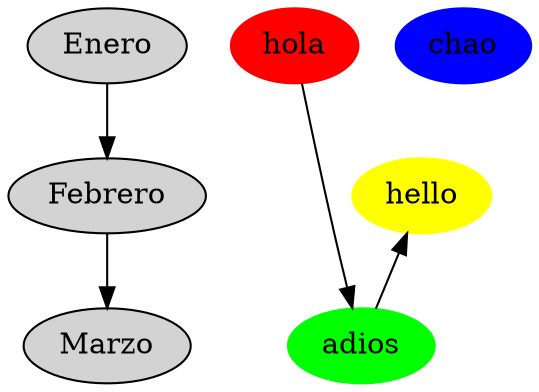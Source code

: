 digraph{
node [style ="filled"]

{"Enero"->"Febrero"->"Marzo"};

/*dsadsadsada*/10 [label = "hola", color = "red" ]
{
11 [label = "adios" color = "green" ]
{
13 [label = "hello" color = "yellow"]
} 
}
12 [label = "chao" color = "blue" ]


{rank = same; Enero; 12; 10;}
{rank = same; Marzo; 11;}
{rank = same; Febrero; 13;}

10->11
11->13

}
